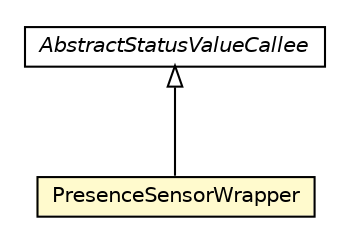 #!/usr/local/bin/dot
#
# Class diagram 
# Generated by UMLGraph version R5_6-24-gf6e263 (http://www.umlgraph.org/)
#

digraph G {
	edge [fontname="Helvetica",fontsize=10,labelfontname="Helvetica",labelfontsize=10];
	node [fontname="Helvetica",fontsize=10,shape=plaintext];
	nodesep=0.25;
	ranksep=0.5;
	// org.universAAL.lddi.smarthome.exporter.devices.PresenceSensorWrapper
	c6509445 [label=<<table title="org.universAAL.lddi.smarthome.exporter.devices.PresenceSensorWrapper" border="0" cellborder="1" cellspacing="0" cellpadding="2" port="p" bgcolor="lemonChiffon" href="./PresenceSensorWrapper.html">
		<tr><td><table border="0" cellspacing="0" cellpadding="1">
<tr><td align="center" balign="center"> PresenceSensorWrapper </td></tr>
		</table></td></tr>
		</table>>, URL="./PresenceSensorWrapper.html", fontname="Helvetica", fontcolor="black", fontsize=10.0];
	// org.universAAL.lddi.smarthome.exporter.devices.AbstractStatusValueCallee
	c6509461 [label=<<table title="org.universAAL.lddi.smarthome.exporter.devices.AbstractStatusValueCallee" border="0" cellborder="1" cellspacing="0" cellpadding="2" port="p" href="./AbstractStatusValueCallee.html">
		<tr><td><table border="0" cellspacing="0" cellpadding="1">
<tr><td align="center" balign="center"><font face="Helvetica-Oblique"> AbstractStatusValueCallee </font></td></tr>
		</table></td></tr>
		</table>>, URL="./AbstractStatusValueCallee.html", fontname="Helvetica", fontcolor="black", fontsize=10.0];
	//org.universAAL.lddi.smarthome.exporter.devices.PresenceSensorWrapper extends org.universAAL.lddi.smarthome.exporter.devices.AbstractStatusValueCallee
	c6509461:p -> c6509445:p [dir=back,arrowtail=empty];
}

